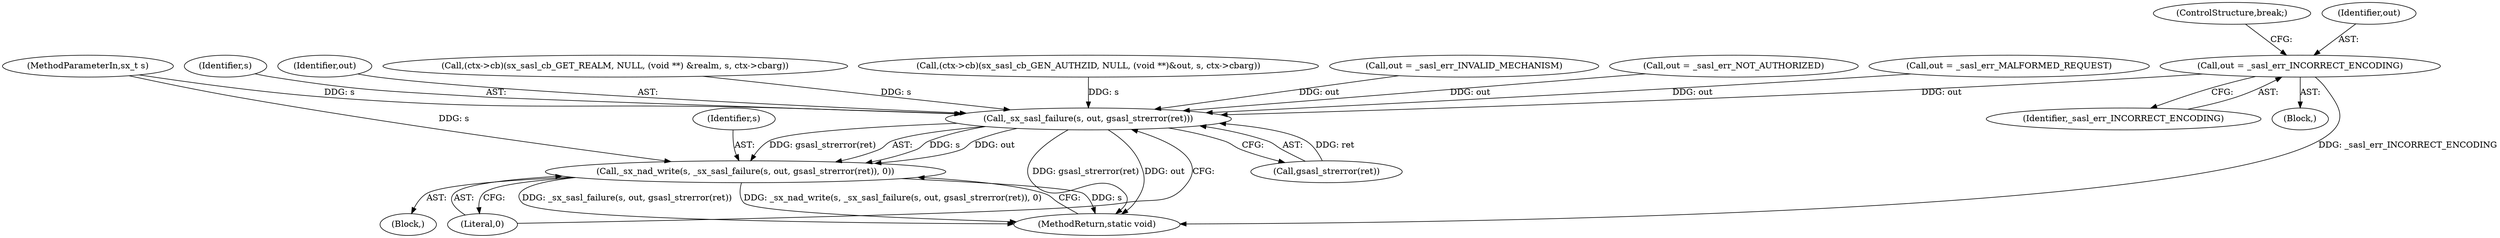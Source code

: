digraph "0_jabberd2_8416ae54ecefa670534f27a31db71d048b9c7f16_0@pointer" {
"1000776" [label="(Call,out = _sasl_err_INCORRECT_ENCODING)"];
"1000786" [label="(Call,_sx_sasl_failure(s, out, gsasl_strerror(ret)))"];
"1000784" [label="(Call,_sx_nad_write(s, _sx_sasl_failure(s, out, gsasl_strerror(ret)), 0))"];
"1000786" [label="(Call,_sx_sasl_failure(s, out, gsasl_strerror(ret)))"];
"1000789" [label="(Call,gsasl_strerror(ret))"];
"1000792" [label="(MethodReturn,static void)"];
"1000788" [label="(Identifier,out)"];
"1000781" [label="(Call,out = _sasl_err_MALFORMED_REQUEST)"];
"1000785" [label="(Identifier,s)"];
"1000779" [label="(ControlStructure,break;)"];
"1000787" [label="(Identifier,s)"];
"1000784" [label="(Call,_sx_nad_write(s, _sx_sasl_failure(s, out, gsasl_strerror(ret)), 0))"];
"1000776" [label="(Call,out = _sasl_err_INCORRECT_ENCODING)"];
"1000120" [label="(MethodParameterIn,sx_t s)"];
"1000791" [label="(Literal,0)"];
"1000755" [label="(Block,)"];
"1000777" [label="(Identifier,out)"];
"1000221" [label="(Call,(ctx->cb)(sx_sasl_cb_GET_REALM, NULL, (void **) &realm, s, ctx->cbarg))"];
"1000420" [label="(Call,(ctx->cb)(sx_sasl_cb_GEN_AUTHZID, NULL, (void **)&out, s, ctx->cbarg))"];
"1000771" [label="(Call,out = _sasl_err_INVALID_MECHANISM)"];
"1000778" [label="(Identifier,_sasl_err_INCORRECT_ENCODING)"];
"1000765" [label="(Call,out = _sasl_err_NOT_AUTHORIZED)"];
"1000126" [label="(Block,)"];
"1000776" -> "1000755"  [label="AST: "];
"1000776" -> "1000778"  [label="CFG: "];
"1000777" -> "1000776"  [label="AST: "];
"1000778" -> "1000776"  [label="AST: "];
"1000779" -> "1000776"  [label="CFG: "];
"1000776" -> "1000792"  [label="DDG: _sasl_err_INCORRECT_ENCODING"];
"1000776" -> "1000786"  [label="DDG: out"];
"1000786" -> "1000784"  [label="AST: "];
"1000786" -> "1000789"  [label="CFG: "];
"1000787" -> "1000786"  [label="AST: "];
"1000788" -> "1000786"  [label="AST: "];
"1000789" -> "1000786"  [label="AST: "];
"1000791" -> "1000786"  [label="CFG: "];
"1000786" -> "1000792"  [label="DDG: gsasl_strerror(ret)"];
"1000786" -> "1000792"  [label="DDG: out"];
"1000786" -> "1000784"  [label="DDG: s"];
"1000786" -> "1000784"  [label="DDG: out"];
"1000786" -> "1000784"  [label="DDG: gsasl_strerror(ret)"];
"1000420" -> "1000786"  [label="DDG: s"];
"1000120" -> "1000786"  [label="DDG: s"];
"1000221" -> "1000786"  [label="DDG: s"];
"1000781" -> "1000786"  [label="DDG: out"];
"1000765" -> "1000786"  [label="DDG: out"];
"1000771" -> "1000786"  [label="DDG: out"];
"1000789" -> "1000786"  [label="DDG: ret"];
"1000784" -> "1000126"  [label="AST: "];
"1000784" -> "1000791"  [label="CFG: "];
"1000785" -> "1000784"  [label="AST: "];
"1000791" -> "1000784"  [label="AST: "];
"1000792" -> "1000784"  [label="CFG: "];
"1000784" -> "1000792"  [label="DDG: s"];
"1000784" -> "1000792"  [label="DDG: _sx_sasl_failure(s, out, gsasl_strerror(ret))"];
"1000784" -> "1000792"  [label="DDG: _sx_nad_write(s, _sx_sasl_failure(s, out, gsasl_strerror(ret)), 0)"];
"1000120" -> "1000784"  [label="DDG: s"];
}
